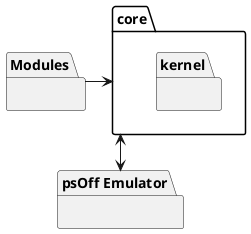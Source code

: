 @startuml
skinparam classAttributeIconSize 0

package Modules {}

package core {
  package kernel { }
}

package "psOff Emulator" {

}

Modules -> core

core <--> "psOff Emulator"
@enduml